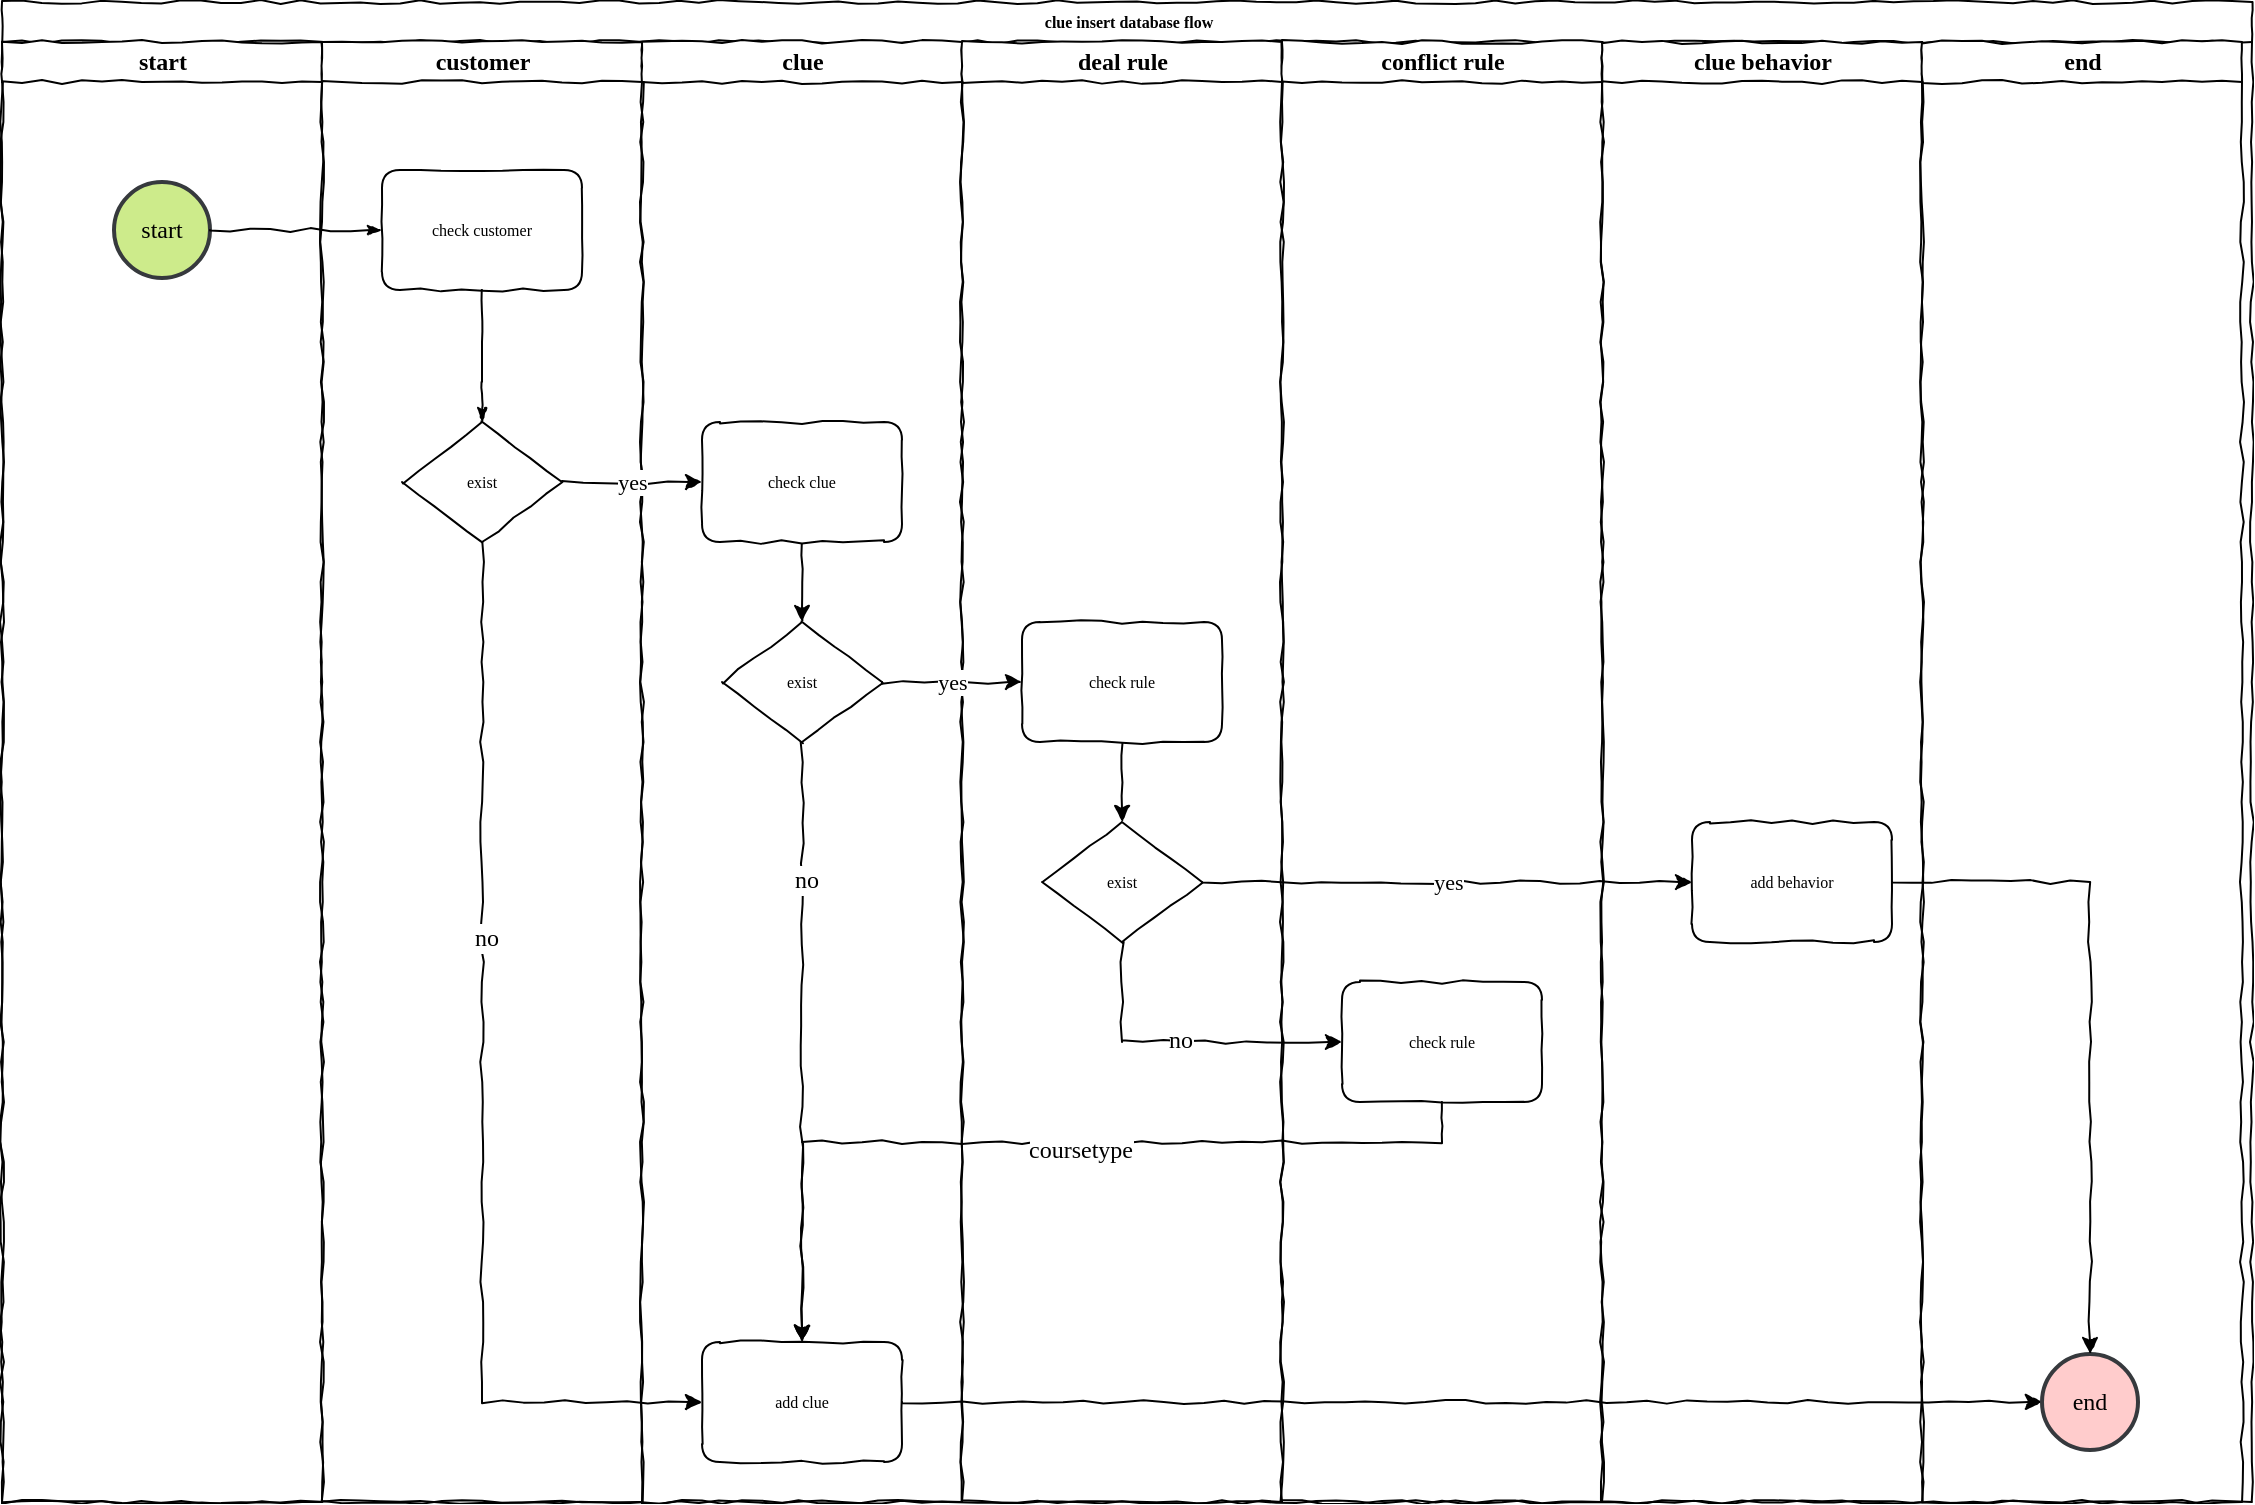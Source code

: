 <mxfile version="12.3.2" type="github" pages="1">
  <diagram name="Page-1" id="74e2e168-ea6b-b213-b513-2b3c1d86103e">
    <mxGraphModel dx="1422" dy="762" grid="1" gridSize="10" guides="1" tooltips="1" connect="1" arrows="1" fold="1" page="1" pageScale="1" pageWidth="1100" pageHeight="850" background="#ffffff" math="0" shadow="0">
      <root>
        <mxCell id="0"/>
        <mxCell id="1" parent="0"/>
        <mxCell id="77e6c97f196da883-1" value="clue insert database flow" style="swimlane;html=1;childLayout=stackLayout;startSize=20;rounded=0;shadow=0;labelBackgroundColor=none;strokeWidth=1;fontFamily=Comic Sans MS;fontSize=8;align=center;comic=1;" parent="1" vertex="1">
          <mxGeometry x="45" y="40" width="1125" height="750" as="geometry"/>
        </mxCell>
        <mxCell id="77e6c97f196da883-2" value="start" style="swimlane;html=1;startSize=20;comic=1;fontFamily=Comic Sans MS;" parent="77e6c97f196da883-1" vertex="1">
          <mxGeometry y="20" width="160" height="730" as="geometry"/>
        </mxCell>
        <mxCell id="4Zd1P45K5OripV8Mwesh-3" value="start" style="strokeWidth=2;html=1;shape=mxgraph.flowchart.start_2;whiteSpace=wrap;fontFamily=Comic Sans MS;fillColor=#cdeb8b;strokeColor=#36393d;" vertex="1" parent="77e6c97f196da883-2">
          <mxGeometry x="56" y="70" width="48" height="48" as="geometry"/>
        </mxCell>
        <mxCell id="77e6c97f196da883-26" style="edgeStyle=orthogonalEdgeStyle;rounded=1;html=1;labelBackgroundColor=none;startArrow=none;startFill=0;startSize=5;endArrow=classicThin;endFill=1;endSize=5;jettySize=auto;orthogonalLoop=1;strokeWidth=1;fontFamily=Comic Sans MS;fontSize=8;comic=1;" parent="77e6c97f196da883-1" source="4Zd1P45K5OripV8Mwesh-3" target="77e6c97f196da883-11" edge="1">
          <mxGeometry relative="1" as="geometry">
            <mxPoint x="120" y="115" as="sourcePoint"/>
          </mxGeometry>
        </mxCell>
        <mxCell id="77e6c97f196da883-3" value="customer" style="swimlane;html=1;startSize=20;comic=1;fontFamily=Comic Sans MS;" parent="77e6c97f196da883-1" vertex="1">
          <mxGeometry x="160" y="20" width="160" height="730" as="geometry"/>
        </mxCell>
        <mxCell id="77e6c97f196da883-11" value="check customer" style="rounded=1;whiteSpace=wrap;html=1;shadow=0;labelBackgroundColor=none;strokeWidth=1;fontFamily=Comic Sans MS;fontSize=8;align=center;comic=1;" parent="77e6c97f196da883-3" vertex="1">
          <mxGeometry x="30" y="64" width="100" height="60" as="geometry"/>
        </mxCell>
        <mxCell id="4Zd1P45K5OripV8Mwesh-10" value="exist" style="rhombus;whiteSpace=wrap;html=1;rounded=0;shadow=0;labelBackgroundColor=none;strokeWidth=1;fontFamily=Comic Sans MS;fontSize=8;align=center;comic=1;" vertex="1" parent="77e6c97f196da883-3">
          <mxGeometry x="40" y="190" width="80" height="60" as="geometry"/>
        </mxCell>
        <mxCell id="77e6c97f196da883-27" style="edgeStyle=orthogonalEdgeStyle;rounded=1;html=1;labelBackgroundColor=none;startArrow=none;startFill=0;startSize=5;endArrow=classicThin;endFill=1;endSize=5;jettySize=auto;orthogonalLoop=1;strokeWidth=1;fontFamily=Comic Sans MS;fontSize=8;comic=1;entryX=0.5;entryY=0;entryDx=0;entryDy=0;" parent="77e6c97f196da883-3" source="77e6c97f196da883-11" target="4Zd1P45K5OripV8Mwesh-10" edge="1">
          <mxGeometry relative="1" as="geometry">
            <Array as="points">
              <mxPoint x="80" y="160"/>
              <mxPoint x="80" y="160"/>
            </Array>
            <mxPoint x="-90" y="155" as="targetPoint"/>
          </mxGeometry>
        </mxCell>
        <mxCell id="77e6c97f196da883-4" value="clue" style="swimlane;html=1;startSize=20;comic=1;fontFamily=Comic Sans MS;" parent="77e6c97f196da883-1" vertex="1">
          <mxGeometry x="320" y="20" width="160" height="730" as="geometry"/>
        </mxCell>
        <mxCell id="4Zd1P45K5OripV8Mwesh-16" value="" style="edgeStyle=orthogonalEdgeStyle;rounded=0;comic=1;orthogonalLoop=1;jettySize=auto;html=1;fontFamily=Comic Sans MS;" edge="1" parent="77e6c97f196da883-4" source="4Zd1P45K5OripV8Mwesh-12" target="4Zd1P45K5OripV8Mwesh-14">
          <mxGeometry relative="1" as="geometry"/>
        </mxCell>
        <mxCell id="4Zd1P45K5OripV8Mwesh-12" value="check clue" style="rounded=1;whiteSpace=wrap;html=1;shadow=0;labelBackgroundColor=none;strokeWidth=1;fontFamily=Comic Sans MS;fontSize=8;align=center;comic=1;" vertex="1" parent="77e6c97f196da883-4">
          <mxGeometry x="30" y="190" width="100" height="60" as="geometry"/>
        </mxCell>
        <mxCell id="4Zd1P45K5OripV8Mwesh-14" value="exist" style="rhombus;whiteSpace=wrap;html=1;rounded=0;shadow=0;labelBackgroundColor=none;strokeWidth=1;fontFamily=Comic Sans MS;fontSize=8;align=center;comic=1;" vertex="1" parent="77e6c97f196da883-4">
          <mxGeometry x="40" y="290" width="80" height="60" as="geometry"/>
        </mxCell>
        <mxCell id="4Zd1P45K5OripV8Mwesh-17" value="add clue" style="rounded=1;whiteSpace=wrap;html=1;shadow=0;labelBackgroundColor=none;strokeWidth=1;fontFamily=Comic Sans MS;fontSize=8;align=center;comic=1;" vertex="1" parent="77e6c97f196da883-4">
          <mxGeometry x="30" y="650" width="100" height="60" as="geometry"/>
        </mxCell>
        <mxCell id="4Zd1P45K5OripV8Mwesh-38" style="edgeStyle=orthogonalEdgeStyle;rounded=0;comic=1;orthogonalLoop=1;jettySize=auto;html=1;entryX=0.5;entryY=0;entryDx=0;entryDy=0;fontFamily=Comic Sans MS;" edge="1" parent="77e6c97f196da883-4" source="4Zd1P45K5OripV8Mwesh-14" target="4Zd1P45K5OripV8Mwesh-17">
          <mxGeometry relative="1" as="geometry">
            <Array as="points"/>
          </mxGeometry>
        </mxCell>
        <mxCell id="4Zd1P45K5OripV8Mwesh-39" value="no" style="text;html=1;align=center;verticalAlign=middle;resizable=0;points=[];;labelBackgroundColor=#ffffff;fontFamily=Comic Sans MS;" vertex="1" connectable="0" parent="4Zd1P45K5OripV8Mwesh-38">
          <mxGeometry x="-0.543" y="2" relative="1" as="geometry">
            <mxPoint as="offset"/>
          </mxGeometry>
        </mxCell>
        <mxCell id="77e6c97f196da883-6" value="deal rule" style="swimlane;html=1;startSize=20;comic=1;fontFamily=Comic Sans MS;" parent="77e6c97f196da883-1" vertex="1">
          <mxGeometry x="480" y="20" width="160" height="730" as="geometry"/>
        </mxCell>
        <mxCell id="4Zd1P45K5OripV8Mwesh-36" value="" style="edgeStyle=orthogonalEdgeStyle;rounded=0;comic=1;orthogonalLoop=1;jettySize=auto;html=1;fontFamily=Comic Sans MS;" edge="1" parent="77e6c97f196da883-6" source="4Zd1P45K5OripV8Mwesh-33" target="4Zd1P45K5OripV8Mwesh-35">
          <mxGeometry relative="1" as="geometry"/>
        </mxCell>
        <mxCell id="4Zd1P45K5OripV8Mwesh-33" value="check rule" style="rounded=1;whiteSpace=wrap;html=1;shadow=0;labelBackgroundColor=none;strokeWidth=1;fontFamily=Comic Sans MS;fontSize=8;align=center;comic=1;" vertex="1" parent="77e6c97f196da883-6">
          <mxGeometry x="30" y="290" width="100" height="60" as="geometry"/>
        </mxCell>
        <mxCell id="4Zd1P45K5OripV8Mwesh-35" value="exist" style="rhombus;whiteSpace=wrap;html=1;rounded=0;shadow=0;labelBackgroundColor=none;strokeWidth=1;fontFamily=Comic Sans MS;fontSize=8;align=center;comic=1;" vertex="1" parent="77e6c97f196da883-6">
          <mxGeometry x="40" y="390" width="80" height="60" as="geometry"/>
        </mxCell>
        <mxCell id="4Zd1P45K5OripV8Mwesh-13" value="yes" style="edgeStyle=orthogonalEdgeStyle;rounded=0;comic=1;orthogonalLoop=1;jettySize=auto;html=1;fontFamily=Comic Sans MS;" edge="1" parent="77e6c97f196da883-1" source="4Zd1P45K5OripV8Mwesh-10" target="4Zd1P45K5OripV8Mwesh-12">
          <mxGeometry relative="1" as="geometry"/>
        </mxCell>
        <mxCell id="4Zd1P45K5OripV8Mwesh-18" style="edgeStyle=orthogonalEdgeStyle;rounded=0;comic=1;orthogonalLoop=1;jettySize=auto;html=1;entryX=0;entryY=0.5;entryDx=0;entryDy=0;fontFamily=Comic Sans MS;" edge="1" parent="77e6c97f196da883-1" source="4Zd1P45K5OripV8Mwesh-10" target="4Zd1P45K5OripV8Mwesh-17">
          <mxGeometry relative="1" as="geometry">
            <Array as="points">
              <mxPoint x="240" y="700"/>
            </Array>
          </mxGeometry>
        </mxCell>
        <mxCell id="4Zd1P45K5OripV8Mwesh-19" value="no" style="text;html=1;align=center;verticalAlign=middle;resizable=0;points=[];;labelBackgroundColor=#ffffff;fontFamily=Comic Sans MS;" vertex="1" connectable="0" parent="4Zd1P45K5OripV8Mwesh-18">
          <mxGeometry x="-0.267" y="2" relative="1" as="geometry">
            <mxPoint as="offset"/>
          </mxGeometry>
        </mxCell>
        <mxCell id="4Zd1P45K5OripV8Mwesh-23" value="" style="edgeStyle=orthogonalEdgeStyle;rounded=0;comic=1;orthogonalLoop=1;jettySize=auto;html=1;fontFamily=Comic Sans MS;entryX=0;entryY=0.5;entryDx=0;entryDy=0;entryPerimeter=0;" edge="1" parent="77e6c97f196da883-1" source="4Zd1P45K5OripV8Mwesh-17" target="4Zd1P45K5OripV8Mwesh-46">
          <mxGeometry relative="1" as="geometry">
            <mxPoint x="860" y="700" as="targetPoint"/>
          </mxGeometry>
        </mxCell>
        <mxCell id="4Zd1P45K5OripV8Mwesh-26" value="conflict rule" style="swimlane;html=1;startSize=20;comic=1;fontFamily=Comic Sans MS;" vertex="1" parent="77e6c97f196da883-1">
          <mxGeometry x="640" y="20" width="160" height="730" as="geometry">
            <mxRectangle x="640" y="20" width="30" height="730" as="alternateBounds"/>
          </mxGeometry>
        </mxCell>
        <mxCell id="4Zd1P45K5OripV8Mwesh-37" value="check rule" style="rounded=1;whiteSpace=wrap;html=1;shadow=0;labelBackgroundColor=none;strokeWidth=1;fontFamily=Comic Sans MS;fontSize=8;align=center;comic=1;" vertex="1" parent="4Zd1P45K5OripV8Mwesh-26">
          <mxGeometry x="30" y="470" width="100" height="60" as="geometry"/>
        </mxCell>
        <mxCell id="4Zd1P45K5OripV8Mwesh-29" value="clue behavior" style="swimlane;html=1;startSize=20;comic=1;fontFamily=Comic Sans MS;" vertex="1" parent="77e6c97f196da883-1">
          <mxGeometry x="800" y="20" width="160" height="730" as="geometry">
            <mxRectangle x="640" y="20" width="30" height="730" as="alternateBounds"/>
          </mxGeometry>
        </mxCell>
        <mxCell id="4Zd1P45K5OripV8Mwesh-42" value="add behavior" style="rounded=1;whiteSpace=wrap;html=1;shadow=0;labelBackgroundColor=none;strokeWidth=1;fontFamily=Comic Sans MS;fontSize=8;align=center;comic=1;" vertex="1" parent="4Zd1P45K5OripV8Mwesh-29">
          <mxGeometry x="45" y="390" width="100" height="60" as="geometry"/>
        </mxCell>
        <mxCell id="4Zd1P45K5OripV8Mwesh-34" value="yes" style="edgeStyle=orthogonalEdgeStyle;rounded=0;comic=1;orthogonalLoop=1;jettySize=auto;html=1;fontFamily=Comic Sans MS;" edge="1" parent="77e6c97f196da883-1" source="4Zd1P45K5OripV8Mwesh-14" target="4Zd1P45K5OripV8Mwesh-33">
          <mxGeometry relative="1" as="geometry"/>
        </mxCell>
        <mxCell id="4Zd1P45K5OripV8Mwesh-40" style="edgeStyle=orthogonalEdgeStyle;rounded=0;comic=1;orthogonalLoop=1;jettySize=auto;html=1;entryX=0.5;entryY=0;entryDx=0;entryDy=0;fontFamily=Comic Sans MS;" edge="1" parent="77e6c97f196da883-1" source="4Zd1P45K5OripV8Mwesh-37" target="4Zd1P45K5OripV8Mwesh-17">
          <mxGeometry relative="1" as="geometry">
            <Array as="points">
              <mxPoint x="720" y="570"/>
              <mxPoint x="400" y="570"/>
            </Array>
          </mxGeometry>
        </mxCell>
        <mxCell id="4Zd1P45K5OripV8Mwesh-41" value="coursetype" style="text;html=1;align=center;verticalAlign=middle;resizable=0;points=[];;labelBackgroundColor=#ffffff;fontFamily=Comic Sans MS;" vertex="1" connectable="0" parent="4Zd1P45K5OripV8Mwesh-40">
          <mxGeometry x="-0.086" y="4" relative="1" as="geometry">
            <mxPoint as="offset"/>
          </mxGeometry>
        </mxCell>
        <mxCell id="4Zd1P45K5OripV8Mwesh-43" style="edgeStyle=orthogonalEdgeStyle;rounded=0;comic=1;orthogonalLoop=1;jettySize=auto;html=1;entryX=0;entryY=0.5;entryDx=0;entryDy=0;fontFamily=Comic Sans MS;" edge="1" parent="77e6c97f196da883-1" source="4Zd1P45K5OripV8Mwesh-35" target="4Zd1P45K5OripV8Mwesh-37">
          <mxGeometry relative="1" as="geometry">
            <Array as="points">
              <mxPoint x="560" y="520"/>
            </Array>
          </mxGeometry>
        </mxCell>
        <mxCell id="4Zd1P45K5OripV8Mwesh-44" value="no" style="text;html=1;align=center;verticalAlign=middle;resizable=0;points=[];;labelBackgroundColor=#ffffff;fontFamily=Comic Sans MS;" vertex="1" connectable="0" parent="4Zd1P45K5OripV8Mwesh-43">
          <mxGeometry x="-0.388" y="29" relative="1" as="geometry">
            <mxPoint as="offset"/>
          </mxGeometry>
        </mxCell>
        <mxCell id="4Zd1P45K5OripV8Mwesh-45" value="end" style="swimlane;html=1;startSize=20;comic=1;fontFamily=Comic Sans MS;" vertex="1" parent="77e6c97f196da883-1">
          <mxGeometry x="960" y="20" width="160" height="730" as="geometry">
            <mxRectangle x="640" y="20" width="30" height="730" as="alternateBounds"/>
          </mxGeometry>
        </mxCell>
        <mxCell id="4Zd1P45K5OripV8Mwesh-46" value="end" style="strokeWidth=2;html=1;shape=mxgraph.flowchart.start_2;whiteSpace=wrap;fontFamily=Comic Sans MS;fillColor=#ffcccc;strokeColor=#36393d;" vertex="1" parent="4Zd1P45K5OripV8Mwesh-45">
          <mxGeometry x="60" y="656" width="48" height="48" as="geometry"/>
        </mxCell>
        <mxCell id="4Zd1P45K5OripV8Mwesh-47" value="yes" style="edgeStyle=orthogonalEdgeStyle;rounded=0;comic=1;orthogonalLoop=1;jettySize=auto;html=1;fontFamily=Comic Sans MS;" edge="1" parent="77e6c97f196da883-1" source="4Zd1P45K5OripV8Mwesh-35" target="4Zd1P45K5OripV8Mwesh-42">
          <mxGeometry relative="1" as="geometry"/>
        </mxCell>
        <mxCell id="4Zd1P45K5OripV8Mwesh-48" style="edgeStyle=orthogonalEdgeStyle;rounded=0;comic=1;orthogonalLoop=1;jettySize=auto;html=1;entryX=0.5;entryY=0;entryDx=0;entryDy=0;entryPerimeter=0;fontFamily=Comic Sans MS;" edge="1" parent="77e6c97f196da883-1" source="4Zd1P45K5OripV8Mwesh-42" target="4Zd1P45K5OripV8Mwesh-46">
          <mxGeometry relative="1" as="geometry"/>
        </mxCell>
      </root>
    </mxGraphModel>
  </diagram>
</mxfile>
